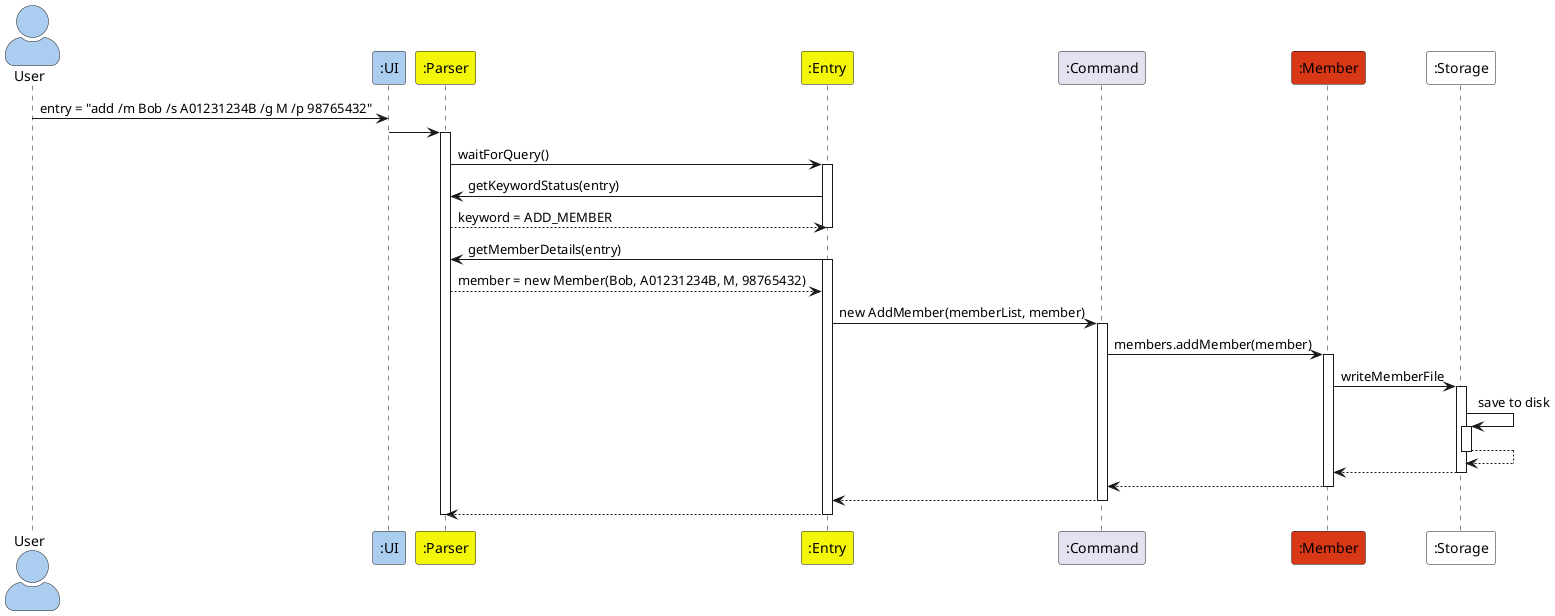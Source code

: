 @startuml
'https://plantuml.com/sequence-diagram
skinparam actorStyle awesome
Actor User as user #abcdef
Participant ":UI" as ui #abcdef
Participant ":Parser" as parser #f3f609
Participant ":Entry" as entry #f3f609
Participant ":Command" as command
Participant ":Member" as member #d83815
Participant ":Storage" as storage #ffffff

user -> ui : entry = "add /m Bob /s A01231234B /g M /p 98765432"

ui -> parser
activate parser

parser -> entry : waitForQuery()
activate entry

entry -> parser : getKeywordStatus(entry)

parser --> entry : keyword = ADD_MEMBER
deactivate entry

entry -> parser : getMemberDetails(entry)
activate entry
parser --> entry : member = new Member(Bob, A01231234B, M, 98765432)

entry -> command : new AddMember(memberList, member)
activate command

command -> member : members.addMember(member)
activate member

member -> storage : writeMemberFile
activate storage

storage -> storage : save to disk
activate storage

storage --> storage
deactivate storage

storage --> member
deactivate storage

member --> command
deactivate member

command --> entry
deactivate command

entry --> parser
deactivate entry

deactivate parser
@enduml